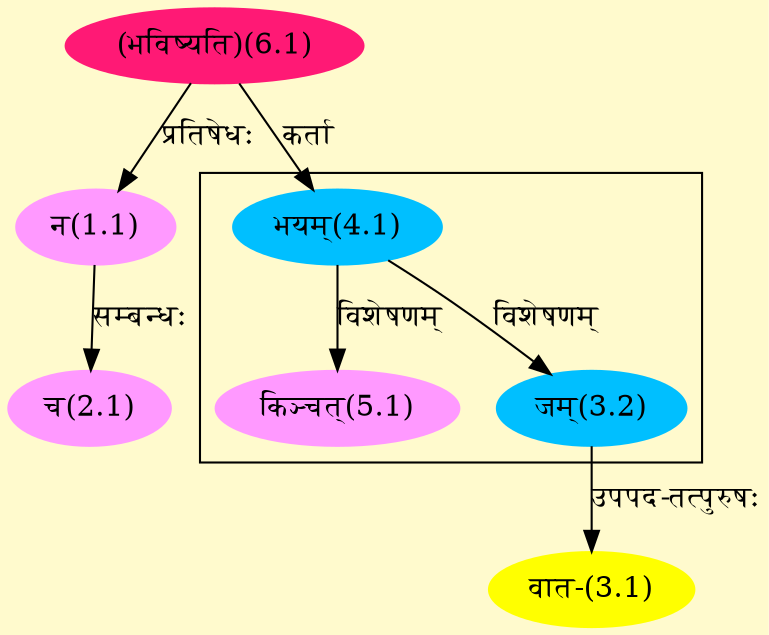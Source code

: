 digraph G{
rankdir=BT;
 compound=true;
 bgcolor="lemonchiffon1";

subgraph cluster_1{
Node3_2 [style=filled, color="#00BFFF" label = "जम्(3.2)"]
Node4_1 [style=filled, color="#00BFFF" label = "भयम्(4.1)"]
Node5_1 [style=filled, color="#FF99FF" label = "किञ्चत्(5.1)"]

}
Node1_1 [style=filled, color="#FF99FF" label = "न(1.1)"]
Node6_1 [style=filled, color="#FF1975" label = "(भविष्यति)(6.1)"]
Node2_1 [style=filled, color="#FF99FF" label = "च(2.1)"]
Node3_1 [style=filled, color="#FFFF00" label = "वात-(3.1)"]
Node3_2 [style=filled, color="#00BFFF" label = "जम्(3.2)"]
Node4_1 [style=filled, color="#00BFFF" label = "भयम्(4.1)"]
/* Start of Relations section */

Node1_1 -> Node6_1 [  label="प्रतिषेधः"  dir="back" ]
Node2_1 -> Node1_1 [  label="सम्बन्धः"  dir="back" ]
Node3_1 -> Node3_2 [  label="उपपद-तत्पुरुषः"  dir="back" ]
Node3_2 -> Node4_1 [  label="विशेषणम्"  dir="back" ]
Node4_1 -> Node6_1 [  label="कर्ता"  dir="back" ]
Node5_1 -> Node4_1 [  label="विशेषणम्"  dir="back" ]
}
